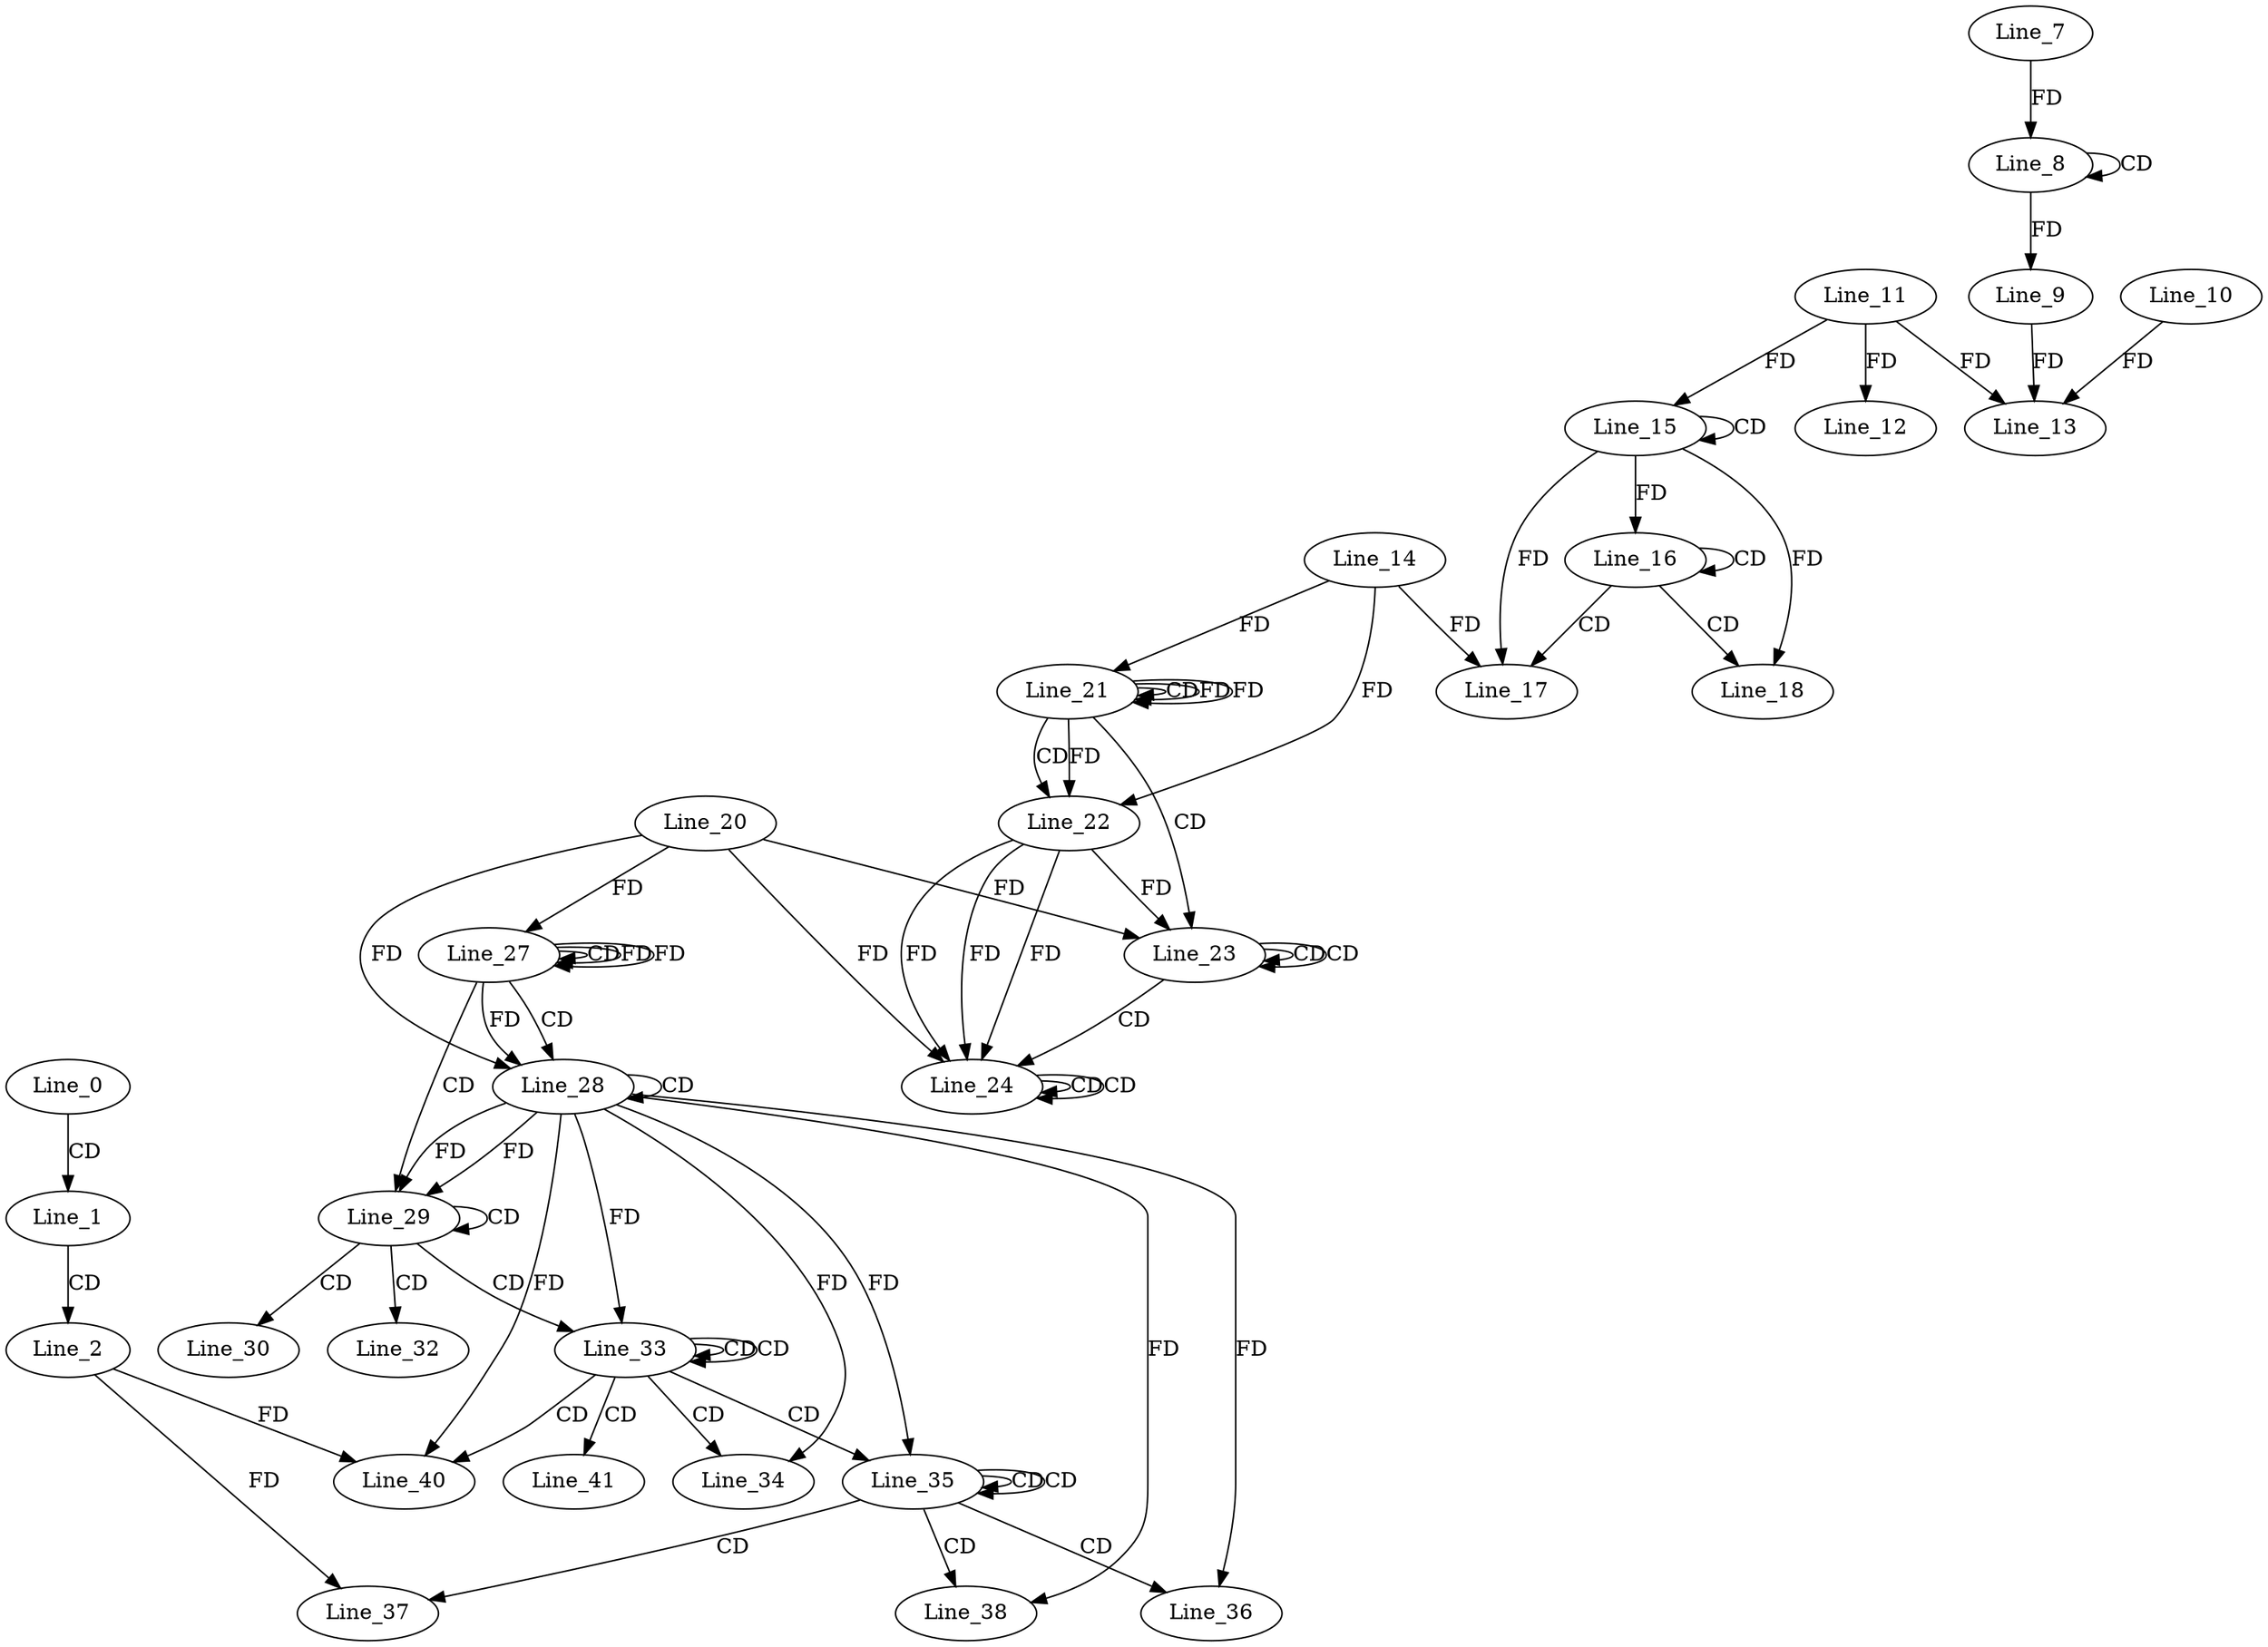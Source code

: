 digraph G {
  Line_0;
  Line_1;
  Line_2;
  Line_8;
  Line_8;
  Line_7;
  Line_9;
  Line_11;
  Line_12;
  Line_10;
  Line_13;
  Line_9;
  Line_15;
  Line_15;
  Line_16;
  Line_16;
  Line_17;
  Line_14;
  Line_17;
  Line_18;
  Line_21;
  Line_21;
  Line_21;
  Line_21;
  Line_22;
  Line_22;
  Line_23;
  Line_23;
  Line_23;
  Line_20;
  Line_24;
  Line_24;
  Line_24;
  Line_27;
  Line_27;
  Line_27;
  Line_27;
  Line_28;
  Line_28;
  Line_28;
  Line_29;
  Line_29;
  Line_30;
  Line_32;
  Line_33;
  Line_33;
  Line_33;
  Line_34;
  Line_35;
  Line_35;
  Line_35;
  Line_36;
  Line_37;
  Line_38;
  Line_40;
  Line_41;
  Line_0 -> Line_1 [ label="CD" ];
  Line_1 -> Line_2 [ label="CD" ];
  Line_8 -> Line_8 [ label="CD" ];
  Line_7 -> Line_8 [ label="FD" ];
  Line_8 -> Line_9 [ label="FD" ];
  Line_11 -> Line_12 [ label="FD" ];
  Line_10 -> Line_13 [ label="FD" ];
  Line_9 -> Line_13 [ label="FD" ];
  Line_11 -> Line_13 [ label="FD" ];
  Line_15 -> Line_15 [ label="CD" ];
  Line_11 -> Line_15 [ label="FD" ];
  Line_16 -> Line_16 [ label="CD" ];
  Line_15 -> Line_16 [ label="FD" ];
  Line_16 -> Line_17 [ label="CD" ];
  Line_14 -> Line_17 [ label="FD" ];
  Line_15 -> Line_17 [ label="FD" ];
  Line_16 -> Line_18 [ label="CD" ];
  Line_15 -> Line_18 [ label="FD" ];
  Line_21 -> Line_21 [ label="CD" ];
  Line_14 -> Line_21 [ label="FD" ];
  Line_21 -> Line_21 [ label="FD" ];
  Line_21 -> Line_22 [ label="CD" ];
  Line_14 -> Line_22 [ label="FD" ];
  Line_21 -> Line_22 [ label="FD" ];
  Line_21 -> Line_23 [ label="CD" ];
  Line_23 -> Line_23 [ label="CD" ];
  Line_23 -> Line_23 [ label="CD" ];
  Line_20 -> Line_23 [ label="FD" ];
  Line_22 -> Line_23 [ label="FD" ];
  Line_23 -> Line_24 [ label="CD" ];
  Line_22 -> Line_24 [ label="FD" ];
  Line_24 -> Line_24 [ label="CD" ];
  Line_22 -> Line_24 [ label="FD" ];
  Line_24 -> Line_24 [ label="CD" ];
  Line_20 -> Line_24 [ label="FD" ];
  Line_22 -> Line_24 [ label="FD" ];
  Line_27 -> Line_27 [ label="CD" ];
  Line_20 -> Line_27 [ label="FD" ];
  Line_27 -> Line_27 [ label="FD" ];
  Line_27 -> Line_28 [ label="CD" ];
  Line_28 -> Line_28 [ label="CD" ];
  Line_20 -> Line_28 [ label="FD" ];
  Line_27 -> Line_28 [ label="FD" ];
  Line_27 -> Line_29 [ label="CD" ];
  Line_28 -> Line_29 [ label="FD" ];
  Line_29 -> Line_29 [ label="CD" ];
  Line_28 -> Line_29 [ label="FD" ];
  Line_29 -> Line_30 [ label="CD" ];
  Line_29 -> Line_32 [ label="CD" ];
  Line_29 -> Line_33 [ label="CD" ];
  Line_33 -> Line_33 [ label="CD" ];
  Line_33 -> Line_33 [ label="CD" ];
  Line_28 -> Line_33 [ label="FD" ];
  Line_33 -> Line_34 [ label="CD" ];
  Line_28 -> Line_34 [ label="FD" ];
  Line_33 -> Line_35 [ label="CD" ];
  Line_35 -> Line_35 [ label="CD" ];
  Line_35 -> Line_35 [ label="CD" ];
  Line_28 -> Line_35 [ label="FD" ];
  Line_35 -> Line_36 [ label="CD" ];
  Line_28 -> Line_36 [ label="FD" ];
  Line_35 -> Line_37 [ label="CD" ];
  Line_2 -> Line_37 [ label="FD" ];
  Line_35 -> Line_38 [ label="CD" ];
  Line_28 -> Line_38 [ label="FD" ];
  Line_33 -> Line_40 [ label="CD" ];
  Line_2 -> Line_40 [ label="FD" ];
  Line_28 -> Line_40 [ label="FD" ];
  Line_33 -> Line_41 [ label="CD" ];
  Line_21 -> Line_21 [ label="FD" ];
  Line_27 -> Line_27 [ label="FD" ];
}
